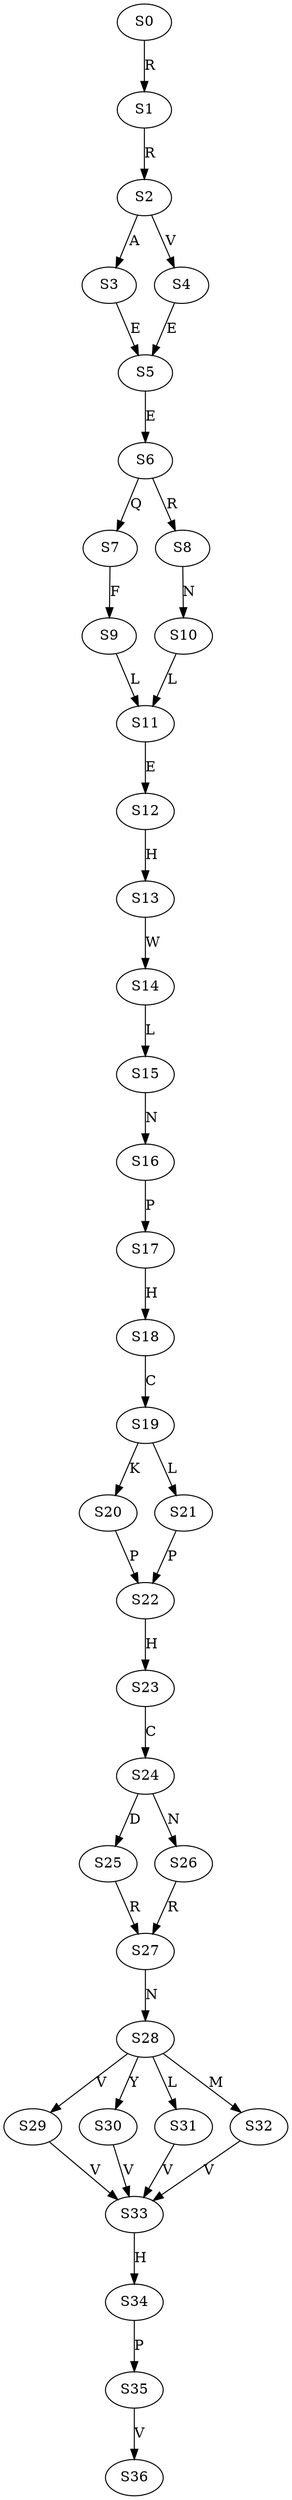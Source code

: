 strict digraph  {
	S0 -> S1 [ label = R ];
	S1 -> S2 [ label = R ];
	S2 -> S3 [ label = A ];
	S2 -> S4 [ label = V ];
	S3 -> S5 [ label = E ];
	S4 -> S5 [ label = E ];
	S5 -> S6 [ label = E ];
	S6 -> S7 [ label = Q ];
	S6 -> S8 [ label = R ];
	S7 -> S9 [ label = F ];
	S8 -> S10 [ label = N ];
	S9 -> S11 [ label = L ];
	S10 -> S11 [ label = L ];
	S11 -> S12 [ label = E ];
	S12 -> S13 [ label = H ];
	S13 -> S14 [ label = W ];
	S14 -> S15 [ label = L ];
	S15 -> S16 [ label = N ];
	S16 -> S17 [ label = P ];
	S17 -> S18 [ label = H ];
	S18 -> S19 [ label = C ];
	S19 -> S20 [ label = K ];
	S19 -> S21 [ label = L ];
	S20 -> S22 [ label = P ];
	S21 -> S22 [ label = P ];
	S22 -> S23 [ label = H ];
	S23 -> S24 [ label = C ];
	S24 -> S25 [ label = D ];
	S24 -> S26 [ label = N ];
	S25 -> S27 [ label = R ];
	S26 -> S27 [ label = R ];
	S27 -> S28 [ label = N ];
	S28 -> S29 [ label = V ];
	S28 -> S30 [ label = Y ];
	S28 -> S31 [ label = L ];
	S28 -> S32 [ label = M ];
	S29 -> S33 [ label = V ];
	S30 -> S33 [ label = V ];
	S31 -> S33 [ label = V ];
	S32 -> S33 [ label = V ];
	S33 -> S34 [ label = H ];
	S34 -> S35 [ label = P ];
	S35 -> S36 [ label = V ];
}
